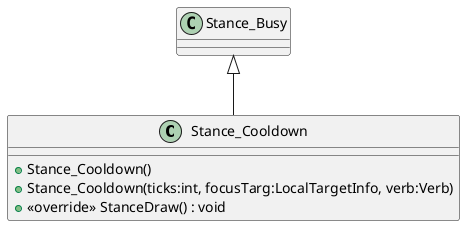 @startuml
class Stance_Cooldown {
    + Stance_Cooldown()
    + Stance_Cooldown(ticks:int, focusTarg:LocalTargetInfo, verb:Verb)
    + <<override>> StanceDraw() : void
}
Stance_Busy <|-- Stance_Cooldown
@enduml

